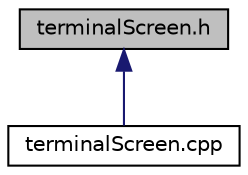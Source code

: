 digraph "terminalScreen.h"
{
 // LATEX_PDF_SIZE
  edge [fontname="Helvetica",fontsize="10",labelfontname="Helvetica",labelfontsize="10"];
  node [fontname="Helvetica",fontsize="10",shape=record];
  Node1 [label="terminalScreen.h",height=0.2,width=0.4,color="black", fillcolor="grey75", style="filled", fontcolor="black",tooltip=" "];
  Node1 -> Node2 [dir="back",color="midnightblue",fontsize="10",style="solid",fontname="Helvetica"];
  Node2 [label="terminalScreen.cpp",height=0.2,width=0.4,color="black", fillcolor="white", style="filled",URL="$terminal_screen_8cpp.html",tooltip="this is a class to make a simple GUI in terminal to use the API"];
}
